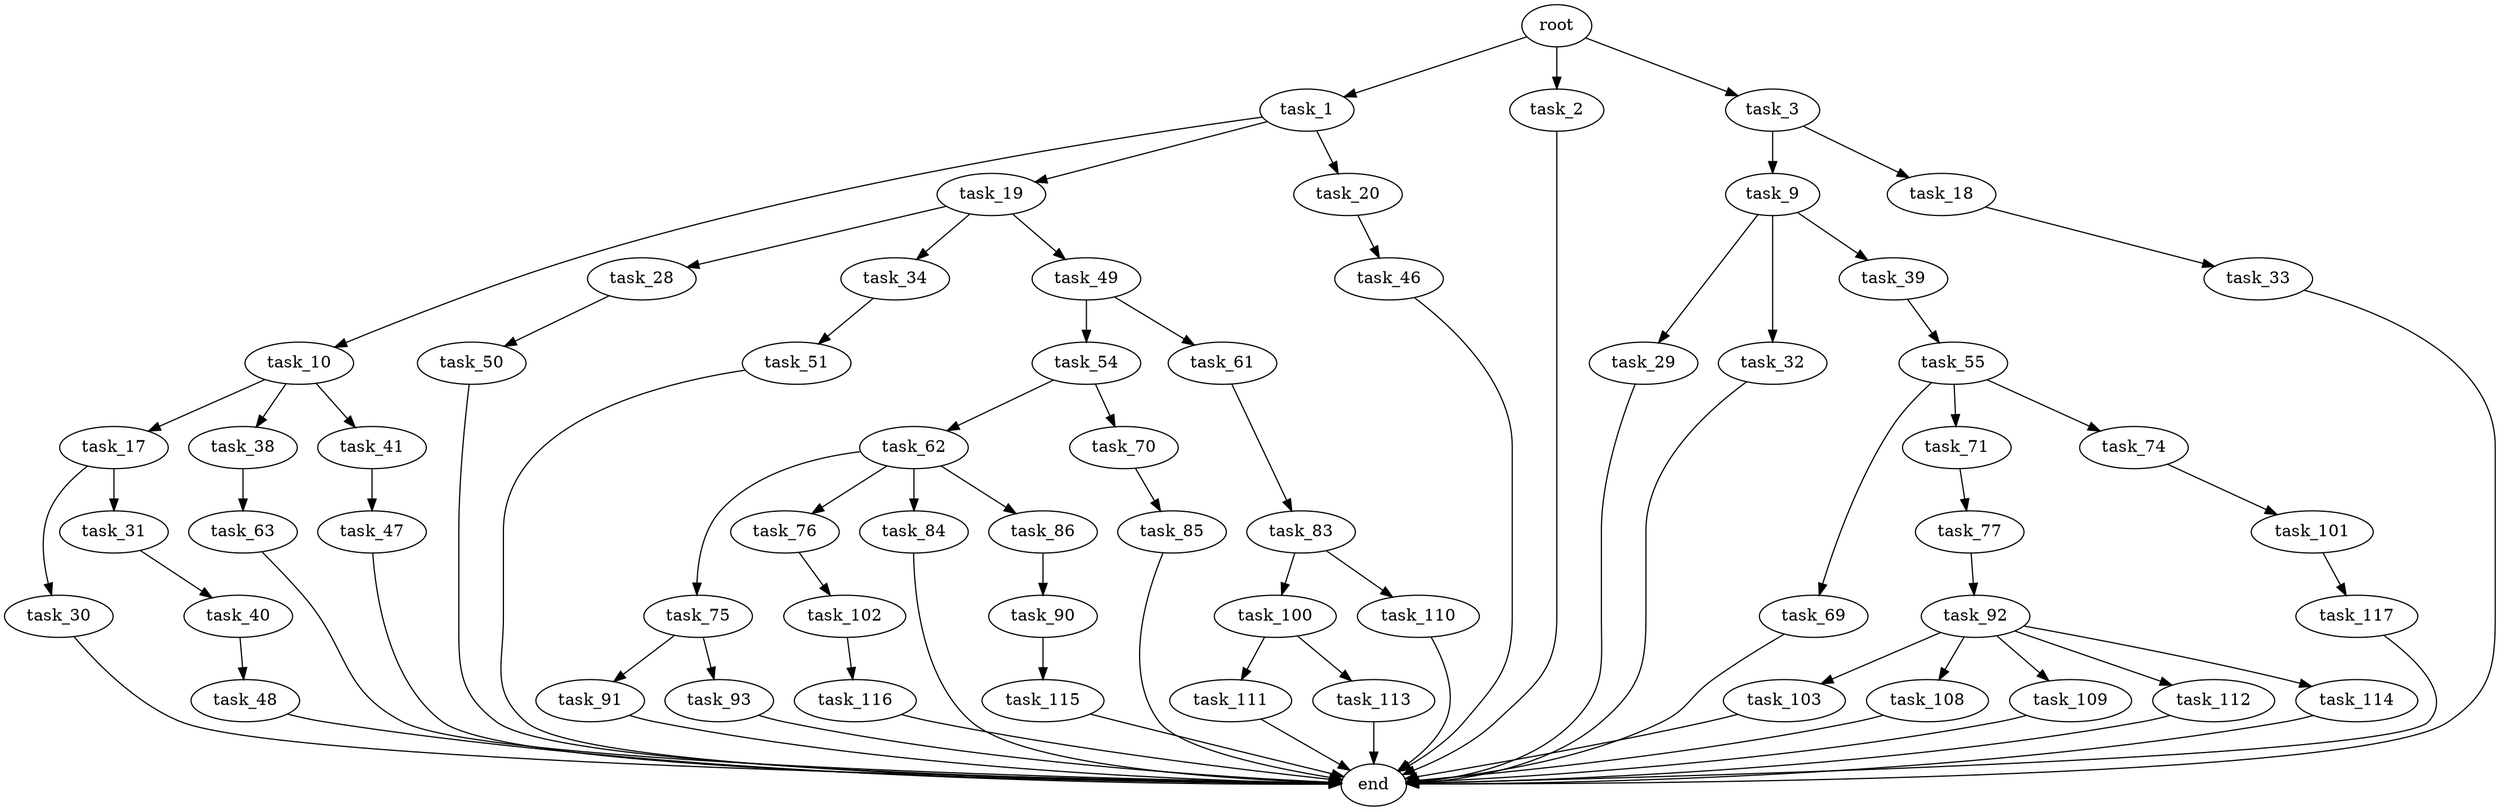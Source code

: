 digraph G {
  root [size="0.000000"];
  task_1 [size="231928233984.000000"];
  task_2 [size="171616712298.000000"];
  task_3 [size="330305191925.000000"];
  task_10 [size="9096623880.000000"];
  task_19 [size="493088796003.000000"];
  task_20 [size="6456396944.000000"];
  end [size="0.000000"];
  task_9 [size="297527969000.000000"];
  task_18 [size="805974349.000000"];
  task_29 [size="8589934592.000000"];
  task_32 [size="182705876328.000000"];
  task_39 [size="70035552701.000000"];
  task_17 [size="481085780572.000000"];
  task_38 [size="8589934592.000000"];
  task_41 [size="368293445632.000000"];
  task_30 [size="26966163595.000000"];
  task_31 [size="12759083026.000000"];
  task_33 [size="18440731502.000000"];
  task_28 [size="17470742281.000000"];
  task_34 [size="8589934592.000000"];
  task_49 [size="549755813888.000000"];
  task_46 [size="20896705104.000000"];
  task_50 [size="4656135622.000000"];
  task_40 [size="8589934592.000000"];
  task_51 [size="38081502792.000000"];
  task_63 [size="489637776509.000000"];
  task_55 [size="821303002414.000000"];
  task_48 [size="68719476736.000000"];
  task_47 [size="68719476736.000000"];
  task_54 [size="13473862603.000000"];
  task_61 [size="1073741824000.000000"];
  task_62 [size="8589934592.000000"];
  task_70 [size="13003148431.000000"];
  task_69 [size="262521860796.000000"];
  task_71 [size="198471685804.000000"];
  task_74 [size="164618130624.000000"];
  task_83 [size="1073741824000.000000"];
  task_75 [size="6077124824.000000"];
  task_76 [size="8571385798.000000"];
  task_84 [size="690755875732.000000"];
  task_86 [size="1073741824000.000000"];
  task_85 [size="782757789696.000000"];
  task_77 [size="8508843194.000000"];
  task_101 [size="187705304055.000000"];
  task_91 [size="911650052622.000000"];
  task_93 [size="29469381512.000000"];
  task_102 [size="403696178846.000000"];
  task_92 [size="31633349710.000000"];
  task_100 [size="1073741824000.000000"];
  task_110 [size="549755813888.000000"];
  task_90 [size="62605085784.000000"];
  task_115 [size="1383351194922.000000"];
  task_103 [size="28991029248.000000"];
  task_108 [size="231928233984.000000"];
  task_109 [size="13726111812.000000"];
  task_112 [size="529897406473.000000"];
  task_114 [size="12817833543.000000"];
  task_111 [size="1073741824000.000000"];
  task_113 [size="2813961578.000000"];
  task_117 [size="56502364908.000000"];
  task_116 [size="27755849174.000000"];

  root -> task_1 [size="1.000000"];
  root -> task_2 [size="1.000000"];
  root -> task_3 [size="1.000000"];
  task_1 -> task_10 [size="301989888.000000"];
  task_1 -> task_19 [size="301989888.000000"];
  task_1 -> task_20 [size="301989888.000000"];
  task_2 -> end [size="1.000000"];
  task_3 -> task_9 [size="209715200.000000"];
  task_3 -> task_18 [size="209715200.000000"];
  task_10 -> task_17 [size="209715200.000000"];
  task_10 -> task_38 [size="209715200.000000"];
  task_10 -> task_41 [size="209715200.000000"];
  task_19 -> task_28 [size="838860800.000000"];
  task_19 -> task_34 [size="838860800.000000"];
  task_19 -> task_49 [size="838860800.000000"];
  task_20 -> task_46 [size="134217728.000000"];
  task_9 -> task_29 [size="679477248.000000"];
  task_9 -> task_32 [size="679477248.000000"];
  task_9 -> task_39 [size="679477248.000000"];
  task_18 -> task_33 [size="75497472.000000"];
  task_29 -> end [size="1.000000"];
  task_32 -> end [size="1.000000"];
  task_39 -> task_55 [size="75497472.000000"];
  task_17 -> task_30 [size="301989888.000000"];
  task_17 -> task_31 [size="301989888.000000"];
  task_38 -> task_63 [size="33554432.000000"];
  task_41 -> task_47 [size="411041792.000000"];
  task_30 -> end [size="1.000000"];
  task_31 -> task_40 [size="536870912.000000"];
  task_33 -> end [size="1.000000"];
  task_28 -> task_50 [size="301989888.000000"];
  task_34 -> task_51 [size="33554432.000000"];
  task_49 -> task_54 [size="536870912.000000"];
  task_49 -> task_61 [size="536870912.000000"];
  task_46 -> end [size="1.000000"];
  task_50 -> end [size="1.000000"];
  task_40 -> task_48 [size="33554432.000000"];
  task_51 -> end [size="1.000000"];
  task_63 -> end [size="1.000000"];
  task_55 -> task_69 [size="679477248.000000"];
  task_55 -> task_71 [size="679477248.000000"];
  task_55 -> task_74 [size="679477248.000000"];
  task_48 -> end [size="1.000000"];
  task_47 -> end [size="1.000000"];
  task_54 -> task_62 [size="411041792.000000"];
  task_54 -> task_70 [size="411041792.000000"];
  task_61 -> task_83 [size="838860800.000000"];
  task_62 -> task_75 [size="33554432.000000"];
  task_62 -> task_76 [size="33554432.000000"];
  task_62 -> task_84 [size="33554432.000000"];
  task_62 -> task_86 [size="33554432.000000"];
  task_70 -> task_85 [size="209715200.000000"];
  task_69 -> end [size="1.000000"];
  task_71 -> task_77 [size="838860800.000000"];
  task_74 -> task_101 [size="134217728.000000"];
  task_83 -> task_100 [size="838860800.000000"];
  task_83 -> task_110 [size="838860800.000000"];
  task_75 -> task_91 [size="301989888.000000"];
  task_75 -> task_93 [size="301989888.000000"];
  task_76 -> task_102 [size="209715200.000000"];
  task_84 -> end [size="1.000000"];
  task_86 -> task_90 [size="838860800.000000"];
  task_85 -> end [size="1.000000"];
  task_77 -> task_92 [size="134217728.000000"];
  task_101 -> task_117 [size="301989888.000000"];
  task_91 -> end [size="1.000000"];
  task_93 -> end [size="1.000000"];
  task_102 -> task_116 [size="679477248.000000"];
  task_92 -> task_103 [size="75497472.000000"];
  task_92 -> task_108 [size="75497472.000000"];
  task_92 -> task_109 [size="75497472.000000"];
  task_92 -> task_112 [size="75497472.000000"];
  task_92 -> task_114 [size="75497472.000000"];
  task_100 -> task_111 [size="838860800.000000"];
  task_100 -> task_113 [size="838860800.000000"];
  task_110 -> end [size="1.000000"];
  task_90 -> task_115 [size="134217728.000000"];
  task_115 -> end [size="1.000000"];
  task_103 -> end [size="1.000000"];
  task_108 -> end [size="1.000000"];
  task_109 -> end [size="1.000000"];
  task_112 -> end [size="1.000000"];
  task_114 -> end [size="1.000000"];
  task_111 -> end [size="1.000000"];
  task_113 -> end [size="1.000000"];
  task_117 -> end [size="1.000000"];
  task_116 -> end [size="1.000000"];
}
